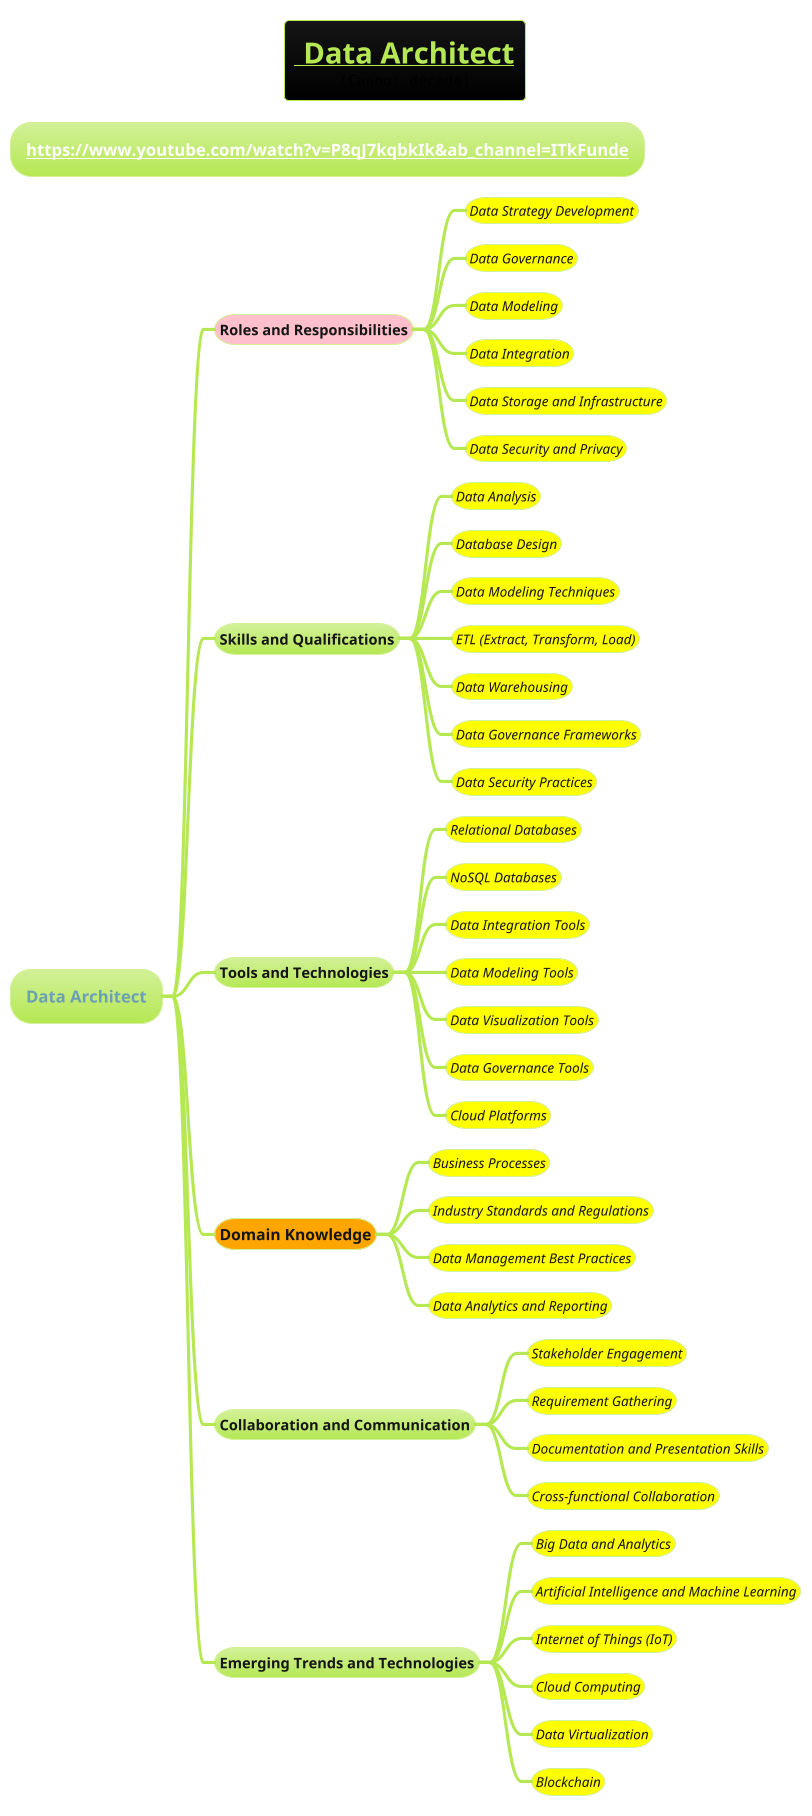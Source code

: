 @startmindmap
title =__ Data Architect__\n<img:images/img_1.png>
!theme hacker

* **[[https://www.youtube.com/watch?v=P8qJ7kqbkIk&ab_channel=ITkFunde]]**

* Data Architect
**[#pink] **Roles and Responsibilities**
***[#yellow] ====<size:13>Data Strategy Development
***[#yellow] ====<size:13>Data Governance
***[#yellow] ====<size:13>Data Modeling
***[#yellow] ====<size:13>Data Integration
***[#yellow] ====<size:13>Data Storage and Infrastructure
***[#yellow] ====<size:13>Data Security and Privacy
** Skills and Qualifications
***[#yellow] ====<size:13>Data Analysis
***[#yellow] ====<size:13>Database Design
***[#yellow] ====<size:13>Data Modeling Techniques
***[#yellow] ====<size:13>ETL (Extract, Transform, Load)
***[#yellow] ====<size:13>Data Warehousing
***[#yellow] ====<size:13>Data Governance Frameworks
***[#yellow] ====<size:13>Data Security Practices
** Tools and Technologies
***[#yellow] ====<size:13>Relational Databases
***[#yellow] ====<size:13>NoSQL Databases
***[#yellow] ====<size:13>Data Integration Tools
***[#yellow] ====<size:13>Data Modeling Tools
***[#yellow] ====<size:13>Data Visualization Tools
***[#yellow] ====<size:13>Data Governance Tools
***[#yellow] ====<size:13>Cloud Platforms
**[#orange] ===Domain Knowledge
***[#yellow] ====<size:13>Business Processes
***[#yellow] ====<size:13>Industry Standards and Regulations
***[#yellow] ====<size:13>Data Management Best Practices
***[#yellow] ====<size:13>Data Analytics and Reporting
** Collaboration and Communication
***[#yellow] ====<size:13>Stakeholder Engagement
***[#yellow] ====<size:13>Requirement Gathering
***[#yellow] ====<size:13>Documentation and Presentation Skills
***[#yellow] ====<size:13>Cross-functional Collaboration
** Emerging Trends and Technologies
***[#yellow] ====<size:13>Big Data and Analytics
***[#yellow] ====<size:13>Artificial Intelligence and Machine Learning
***[#yellow] ====<size:13>Internet of Things (IoT)
***[#yellow] ====<size:13>Cloud Computing
***[#yellow] ====<size:13>Data Virtualization
***[#yellow] ====<size:13>Blockchain
@endmindmap
